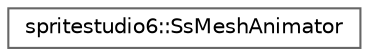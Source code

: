 digraph "Graphical Class Hierarchy"
{
 // LATEX_PDF_SIZE
  bgcolor="transparent";
  edge [fontname=Helvetica,fontsize=10,labelfontname=Helvetica,labelfontsize=10];
  node [fontname=Helvetica,fontsize=10,shape=box,height=0.2,width=0.4];
  rankdir="LR";
  Node0 [id="Node000000",label="spritestudio6::SsMeshAnimator",height=0.2,width=0.4,color="grey40", fillcolor="white", style="filled",URL="$classspritestudio6_1_1_ss_mesh_animator.html",tooltip=" "];
}
